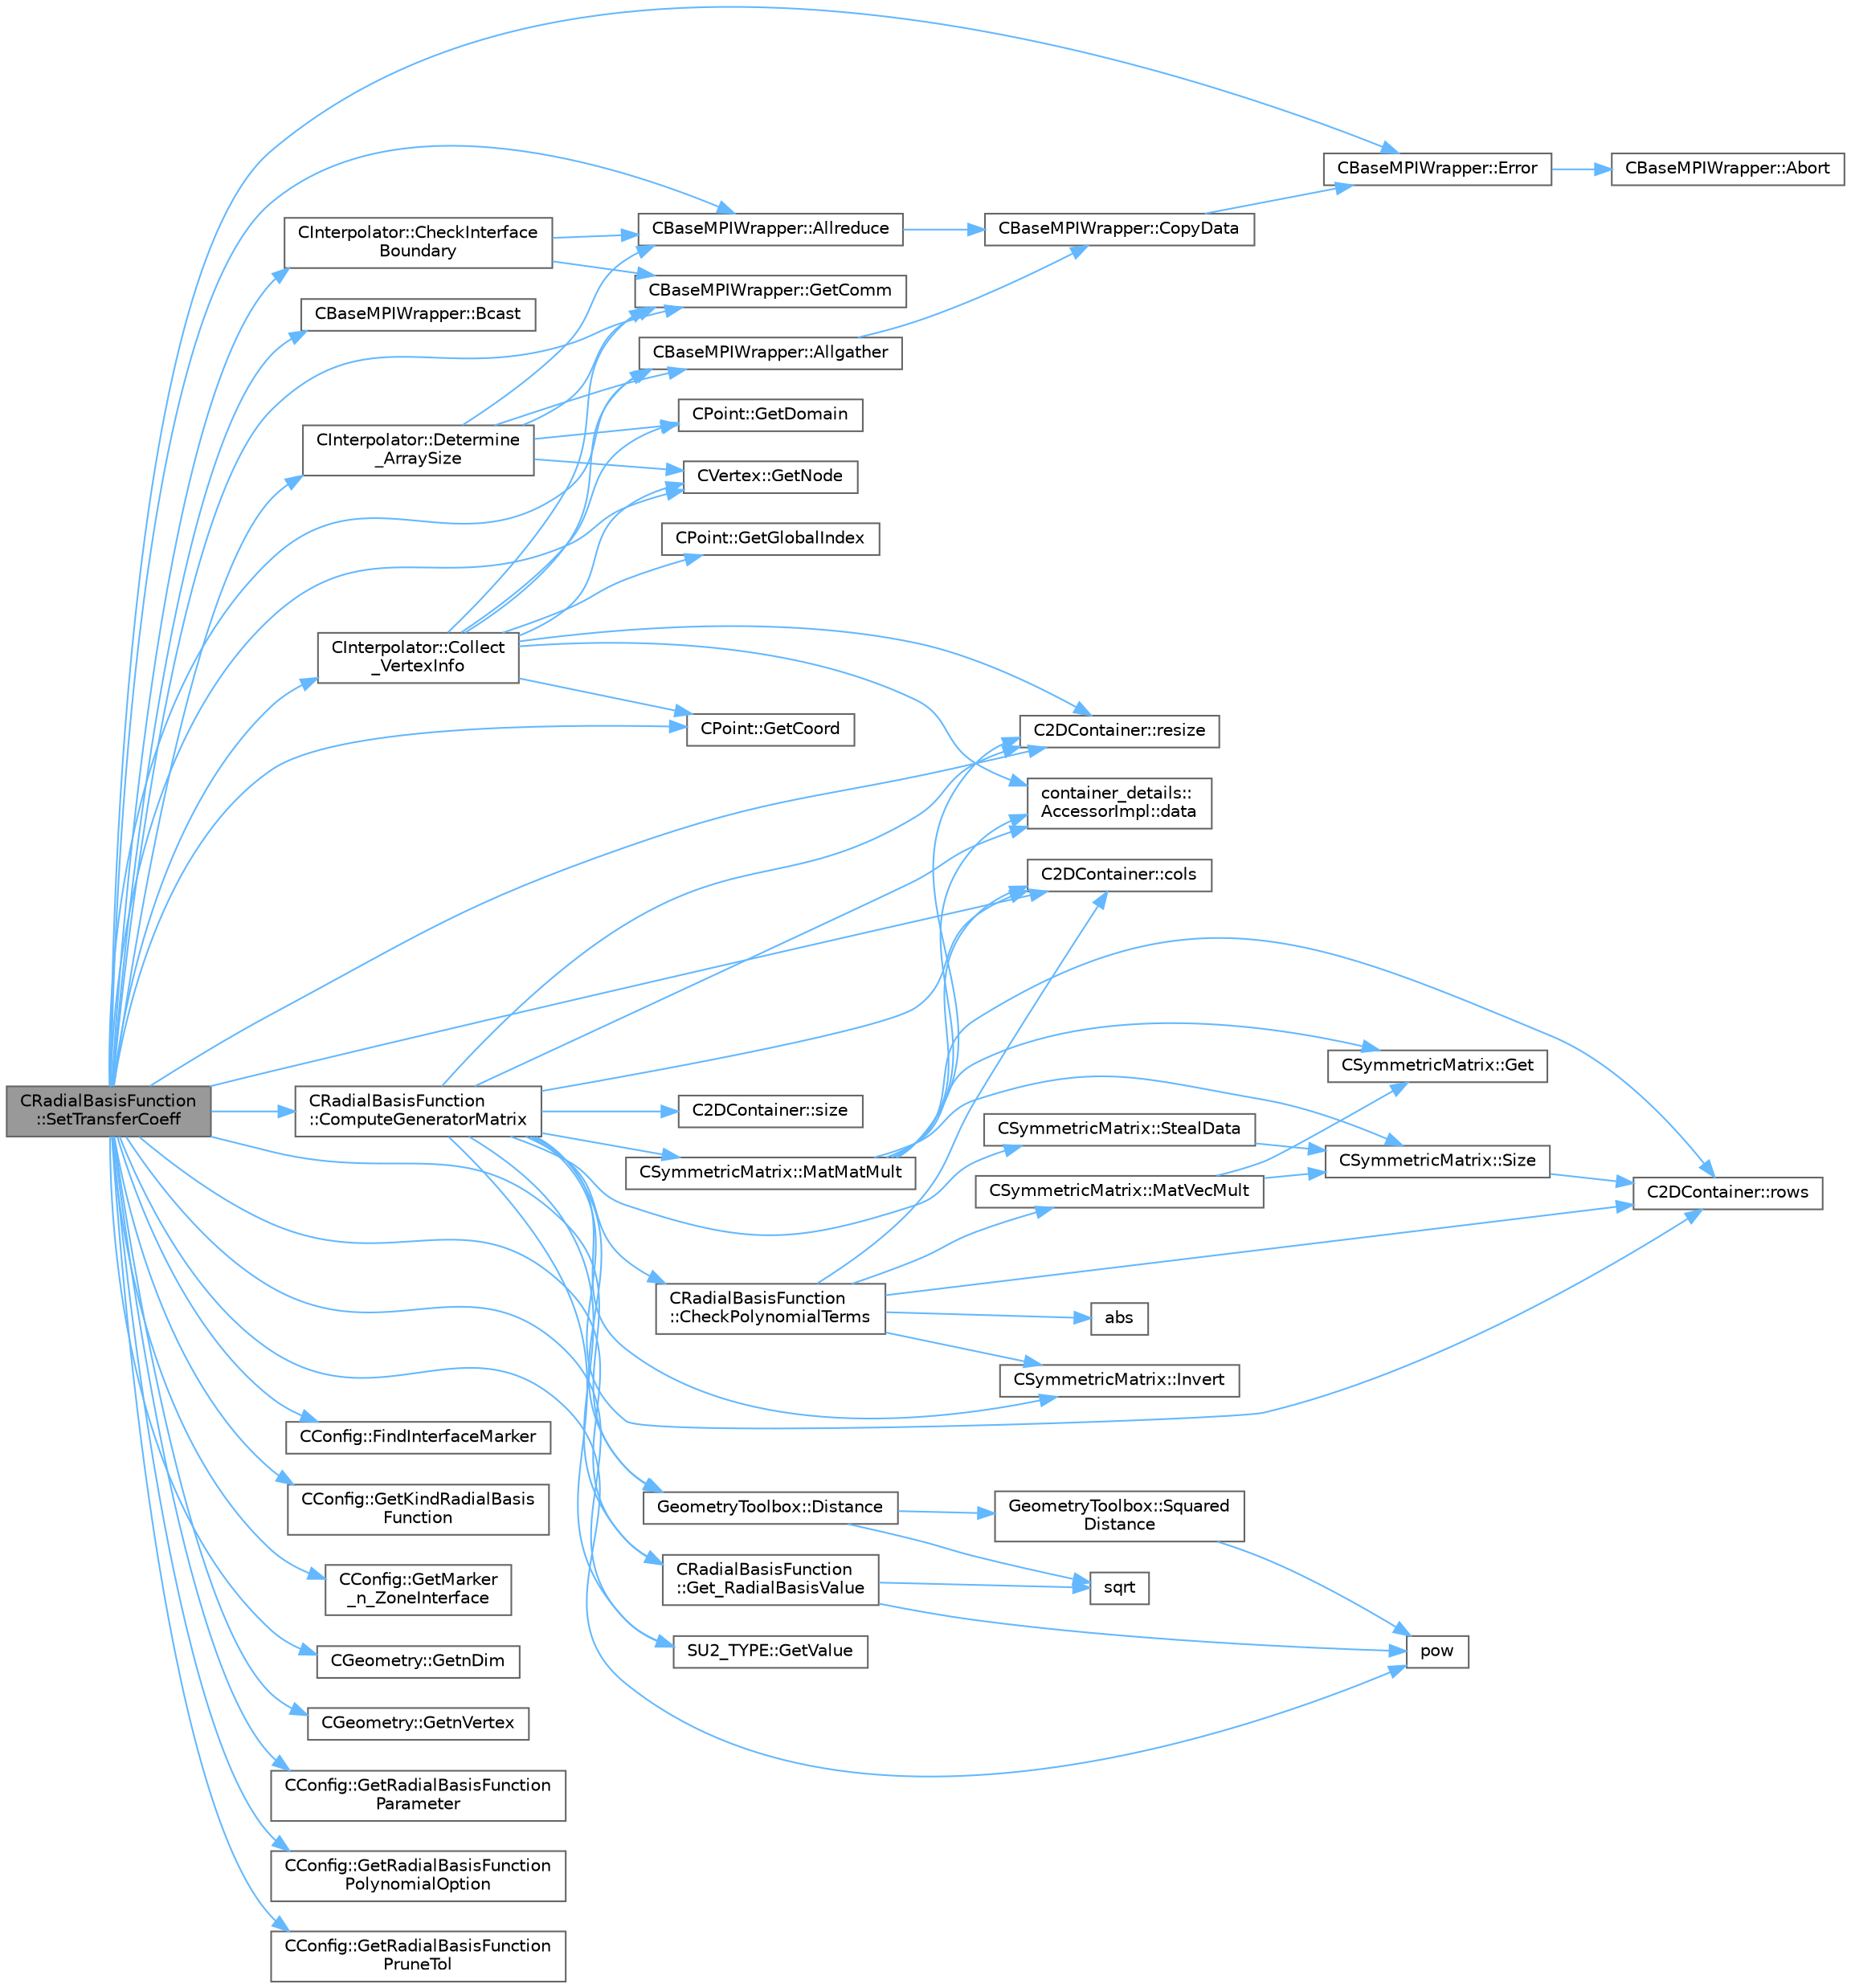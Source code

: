 digraph "CRadialBasisFunction::SetTransferCoeff"
{
 // LATEX_PDF_SIZE
  bgcolor="transparent";
  edge [fontname=Helvetica,fontsize=10,labelfontname=Helvetica,labelfontsize=10];
  node [fontname=Helvetica,fontsize=10,shape=box,height=0.2,width=0.4];
  rankdir="LR";
  Node1 [id="Node000001",label="CRadialBasisFunction\l::SetTransferCoeff",height=0.2,width=0.4,color="gray40", fillcolor="grey60", style="filled", fontcolor="black",tooltip="Set up transfer matrix defining relation between two meshes."];
  Node1 -> Node2 [id="edge1_Node000001_Node000002",color="steelblue1",style="solid",tooltip=" "];
  Node2 [id="Node000002",label="CBaseMPIWrapper::Allgather",height=0.2,width=0.4,color="grey40", fillcolor="white", style="filled",URL="$classCBaseMPIWrapper.html#a137ef06ade0c4f94d2a61f9b8817b6a7",tooltip=" "];
  Node2 -> Node3 [id="edge2_Node000002_Node000003",color="steelblue1",style="solid",tooltip=" "];
  Node3 [id="Node000003",label="CBaseMPIWrapper::CopyData",height=0.2,width=0.4,color="grey40", fillcolor="white", style="filled",URL="$classCBaseMPIWrapper.html#a3c28692a4cab67ad0f81d18273db3d23",tooltip=" "];
  Node3 -> Node4 [id="edge3_Node000003_Node000004",color="steelblue1",style="solid",tooltip=" "];
  Node4 [id="Node000004",label="CBaseMPIWrapper::Error",height=0.2,width=0.4,color="grey40", fillcolor="white", style="filled",URL="$classCBaseMPIWrapper.html#a04457c47629bda56704e6a8804833eeb",tooltip=" "];
  Node4 -> Node5 [id="edge4_Node000004_Node000005",color="steelblue1",style="solid",tooltip=" "];
  Node5 [id="Node000005",label="CBaseMPIWrapper::Abort",height=0.2,width=0.4,color="grey40", fillcolor="white", style="filled",URL="$classCBaseMPIWrapper.html#af7297d861dca86b45cf561b6ab642e8f",tooltip=" "];
  Node1 -> Node6 [id="edge5_Node000001_Node000006",color="steelblue1",style="solid",tooltip=" "];
  Node6 [id="Node000006",label="CBaseMPIWrapper::Allreduce",height=0.2,width=0.4,color="grey40", fillcolor="white", style="filled",URL="$classCBaseMPIWrapper.html#a381d4b3738c09d92ee1ae9f89715b541",tooltip=" "];
  Node6 -> Node3 [id="edge6_Node000006_Node000003",color="steelblue1",style="solid",tooltip=" "];
  Node1 -> Node7 [id="edge7_Node000001_Node000007",color="steelblue1",style="solid",tooltip=" "];
  Node7 [id="Node000007",label="CBaseMPIWrapper::Bcast",height=0.2,width=0.4,color="grey40", fillcolor="white", style="filled",URL="$classCBaseMPIWrapper.html#a0db599277ab9197511cfd263b4da10f8",tooltip=" "];
  Node1 -> Node8 [id="edge8_Node000001_Node000008",color="steelblue1",style="solid",tooltip=" "];
  Node8 [id="Node000008",label="CInterpolator::CheckInterface\lBoundary",height=0.2,width=0.4,color="grey40", fillcolor="white", style="filled",URL="$classCInterpolator.html#a9c2a32da64f71f2a572432aea04a74bf",tooltip="Check whether an interface should be processed or not, i.e. if it is part of the zones."];
  Node8 -> Node6 [id="edge9_Node000008_Node000006",color="steelblue1",style="solid",tooltip=" "];
  Node8 -> Node9 [id="edge10_Node000008_Node000009",color="steelblue1",style="solid",tooltip=" "];
  Node9 [id="Node000009",label="CBaseMPIWrapper::GetComm",height=0.2,width=0.4,color="grey40", fillcolor="white", style="filled",URL="$classCBaseMPIWrapper.html#a8154391fc3522954802889d81d4ef5da",tooltip=" "];
  Node1 -> Node10 [id="edge11_Node000001_Node000010",color="steelblue1",style="solid",tooltip=" "];
  Node10 [id="Node000010",label="CInterpolator::Collect\l_VertexInfo",height=0.2,width=0.4,color="grey40", fillcolor="white", style="filled",URL="$classCInterpolator.html#aa979af5b55b5e841d4e4bc1465c5e644",tooltip="Collect and communicate vertex info: coord, global point."];
  Node10 -> Node2 [id="edge12_Node000010_Node000002",color="steelblue1",style="solid",tooltip=" "];
  Node10 -> Node11 [id="edge13_Node000010_Node000011",color="steelblue1",style="solid",tooltip=" "];
  Node11 [id="Node000011",label="container_details::\lAccessorImpl::data",height=0.2,width=0.4,color="grey40", fillcolor="white", style="filled",URL="$classcontainer__details_1_1AccessorImpl.html#a25b798e6041a085aa19399d0047b6a91",tooltip=" "];
  Node10 -> Node9 [id="edge14_Node000010_Node000009",color="steelblue1",style="solid",tooltip=" "];
  Node10 -> Node12 [id="edge15_Node000010_Node000012",color="steelblue1",style="solid",tooltip=" "];
  Node12 [id="Node000012",label="CPoint::GetCoord",height=0.2,width=0.4,color="grey40", fillcolor="white", style="filled",URL="$classCPoint.html#ab16c29dd03911529cd73bf467c313179",tooltip="Get the coordinates dor the control volume."];
  Node10 -> Node13 [id="edge16_Node000010_Node000013",color="steelblue1",style="solid",tooltip=" "];
  Node13 [id="Node000013",label="CPoint::GetDomain",height=0.2,width=0.4,color="grey40", fillcolor="white", style="filled",URL="$classCPoint.html#aa58a27b602e47ddcad22ae74a5c6bc81",tooltip="For parallel computation, its indicates if a point must be computed or not."];
  Node10 -> Node14 [id="edge17_Node000010_Node000014",color="steelblue1",style="solid",tooltip=" "];
  Node14 [id="Node000014",label="CPoint::GetGlobalIndex",height=0.2,width=0.4,color="grey40", fillcolor="white", style="filled",URL="$classCPoint.html#a8a53865a92d645b1b74c4d817b4aae10",tooltip="Get the global index in a parallel computation."];
  Node10 -> Node15 [id="edge18_Node000010_Node000015",color="steelblue1",style="solid",tooltip=" "];
  Node15 [id="Node000015",label="CVertex::GetNode",height=0.2,width=0.4,color="grey40", fillcolor="white", style="filled",URL="$classCVertex.html#ad568da06e7191358d3a09a1bee71cdb5",tooltip="Get the node of the vertex."];
  Node10 -> Node16 [id="edge19_Node000010_Node000016",color="steelblue1",style="solid",tooltip=" "];
  Node16 [id="Node000016",label="C2DContainer::resize",height=0.2,width=0.4,color="grey40", fillcolor="white", style="filled",URL="$classC2DContainer.html#a39929b060c72565b4ab19c3a391bb8e6",tooltip="Request a change of size."];
  Node1 -> Node17 [id="edge20_Node000001_Node000017",color="steelblue1",style="solid",tooltip=" "];
  Node17 [id="Node000017",label="C2DContainer::cols",height=0.2,width=0.4,color="grey40", fillcolor="white", style="filled",URL="$classC2DContainer.html#ab6d9161cd08887f034322ebcbc3deb12",tooltip=" "];
  Node1 -> Node18 [id="edge21_Node000001_Node000018",color="steelblue1",style="solid",tooltip=" "];
  Node18 [id="Node000018",label="CRadialBasisFunction\l::ComputeGeneratorMatrix",height=0.2,width=0.4,color="grey40", fillcolor="white", style="filled",URL="$classCRadialBasisFunction.html#a2af4b57e0f1738a776fdcdcf1be79bf9",tooltip="Compute the RBF \"generator\" matrix with or without polynomial terms."];
  Node18 -> Node19 [id="edge22_Node000018_Node000019",color="steelblue1",style="solid",tooltip=" "];
  Node19 [id="Node000019",label="CRadialBasisFunction\l::CheckPolynomialTerms",height=0.2,width=0.4,color="grey40", fillcolor="white", style="filled",URL="$classCRadialBasisFunction.html#acb85b2dcb15592710a123cd6cc3b6318",tooltip="If the polynomial term is included in the interpolation, and the points lie on a plane,..."];
  Node19 -> Node20 [id="edge23_Node000019_Node000020",color="steelblue1",style="solid",tooltip=" "];
  Node20 [id="Node000020",label="abs",height=0.2,width=0.4,color="grey40", fillcolor="white", style="filled",URL="$group__SIMD.html#gaf7650d08e2a58ed700276ddc70f72f96",tooltip=" "];
  Node19 -> Node17 [id="edge24_Node000019_Node000017",color="steelblue1",style="solid",tooltip=" "];
  Node19 -> Node21 [id="edge25_Node000019_Node000021",color="steelblue1",style="solid",tooltip=" "];
  Node21 [id="Node000021",label="CSymmetricMatrix::Invert",height=0.2,width=0.4,color="grey40", fillcolor="white", style="filled",URL="$classCSymmetricMatrix.html#a226d6d78097c20c3e3b06de6a5103405",tooltip=" "];
  Node19 -> Node22 [id="edge26_Node000019_Node000022",color="steelblue1",style="solid",tooltip=" "];
  Node22 [id="Node000022",label="CSymmetricMatrix::MatVecMult",height=0.2,width=0.4,color="grey40", fillcolor="white", style="filled",URL="$classCSymmetricMatrix.html#a133eb094e8f94297c53e592b8917b803",tooltip=" "];
  Node22 -> Node23 [id="edge27_Node000022_Node000023",color="steelblue1",style="solid",tooltip=" "];
  Node23 [id="Node000023",label="CSymmetricMatrix::Get",height=0.2,width=0.4,color="grey40", fillcolor="white", style="filled",URL="$classCSymmetricMatrix.html#a4b5881171146f9a92ad2e50204c122b7",tooltip=" "];
  Node22 -> Node24 [id="edge28_Node000022_Node000024",color="steelblue1",style="solid",tooltip=" "];
  Node24 [id="Node000024",label="CSymmetricMatrix::Size",height=0.2,width=0.4,color="grey40", fillcolor="white", style="filled",URL="$classCSymmetricMatrix.html#af477e6335954547a391398ac8a46754c",tooltip=" "];
  Node24 -> Node25 [id="edge29_Node000024_Node000025",color="steelblue1",style="solid",tooltip=" "];
  Node25 [id="Node000025",label="C2DContainer::rows",height=0.2,width=0.4,color="grey40", fillcolor="white", style="filled",URL="$classC2DContainer.html#ae383e99c56a27231333d71dfb8810623",tooltip=" "];
  Node19 -> Node25 [id="edge30_Node000019_Node000025",color="steelblue1",style="solid",tooltip=" "];
  Node18 -> Node17 [id="edge31_Node000018_Node000017",color="steelblue1",style="solid",tooltip=" "];
  Node18 -> Node11 [id="edge32_Node000018_Node000011",color="steelblue1",style="solid",tooltip=" "];
  Node18 -> Node26 [id="edge33_Node000018_Node000026",color="steelblue1",style="solid",tooltip=" "];
  Node26 [id="Node000026",label="GeometryToolbox::Distance",height=0.2,width=0.4,color="grey40", fillcolor="white", style="filled",URL="$group__GeometryToolbox.html#ga600fb4ee993ae4c3b985082d51994881",tooltip=" "];
  Node26 -> Node27 [id="edge34_Node000026_Node000027",color="steelblue1",style="solid",tooltip=" "];
  Node27 [id="Node000027",label="sqrt",height=0.2,width=0.4,color="grey40", fillcolor="white", style="filled",URL="$group__SIMD.html#ga54a1925ab40fb4249ea255072520de35",tooltip=" "];
  Node26 -> Node28 [id="edge35_Node000026_Node000028",color="steelblue1",style="solid",tooltip=" "];
  Node28 [id="Node000028",label="GeometryToolbox::Squared\lDistance",height=0.2,width=0.4,color="grey40", fillcolor="white", style="filled",URL="$group__GeometryToolbox.html#ga3db86410486389a5cda59b3d0ab17f66",tooltip=" "];
  Node28 -> Node29 [id="edge36_Node000028_Node000029",color="steelblue1",style="solid",tooltip=" "];
  Node29 [id="Node000029",label="pow",height=0.2,width=0.4,color="grey40", fillcolor="white", style="filled",URL="$group__SIMD.html#ga768cbdeba8e4567257959378fba27f17",tooltip=" "];
  Node18 -> Node30 [id="edge37_Node000018_Node000030",color="steelblue1",style="solid",tooltip=" "];
  Node30 [id="Node000030",label="CRadialBasisFunction\l::Get_RadialBasisValue",height=0.2,width=0.4,color="grey40", fillcolor="white", style="filled",URL="$classCRadialBasisFunction.html#aaf6bf78e55f20b5a8a6a68024ba99ff7",tooltip="Compute the value of a radial basis function, this is static so it can be re-used."];
  Node30 -> Node29 [id="edge38_Node000030_Node000029",color="steelblue1",style="solid",tooltip=" "];
  Node30 -> Node27 [id="edge39_Node000030_Node000027",color="steelblue1",style="solid",tooltip=" "];
  Node18 -> Node31 [id="edge40_Node000018_Node000031",color="steelblue1",style="solid",tooltip=" "];
  Node31 [id="Node000031",label="SU2_TYPE::GetValue",height=0.2,width=0.4,color="grey40", fillcolor="white", style="filled",URL="$namespaceSU2__TYPE.html#adf52a59d6f4e578f7915ec9abbf7cb22",tooltip="Get the (primitive) value of the datatype (needs to be specialized for active types)."];
  Node18 -> Node21 [id="edge41_Node000018_Node000021",color="steelblue1",style="solid",tooltip=" "];
  Node18 -> Node32 [id="edge42_Node000018_Node000032",color="steelblue1",style="solid",tooltip=" "];
  Node32 [id="Node000032",label="CSymmetricMatrix::MatMatMult",height=0.2,width=0.4,color="grey40", fillcolor="white", style="filled",URL="$classCSymmetricMatrix.html#aaf18d5329bf4959d6000c3a5cf2f65b3",tooltip=" "];
  Node32 -> Node17 [id="edge43_Node000032_Node000017",color="steelblue1",style="solid",tooltip=" "];
  Node32 -> Node11 [id="edge44_Node000032_Node000011",color="steelblue1",style="solid",tooltip=" "];
  Node32 -> Node23 [id="edge45_Node000032_Node000023",color="steelblue1",style="solid",tooltip=" "];
  Node32 -> Node16 [id="edge46_Node000032_Node000016",color="steelblue1",style="solid",tooltip=" "];
  Node32 -> Node25 [id="edge47_Node000032_Node000025",color="steelblue1",style="solid",tooltip=" "];
  Node32 -> Node24 [id="edge48_Node000032_Node000024",color="steelblue1",style="solid",tooltip=" "];
  Node18 -> Node16 [id="edge49_Node000018_Node000016",color="steelblue1",style="solid",tooltip=" "];
  Node18 -> Node25 [id="edge50_Node000018_Node000025",color="steelblue1",style="solid",tooltip=" "];
  Node18 -> Node33 [id="edge51_Node000018_Node000033",color="steelblue1",style="solid",tooltip=" "];
  Node33 [id="Node000033",label="C2DContainer::size",height=0.2,width=0.4,color="grey40", fillcolor="white", style="filled",URL="$classC2DContainer.html#a8278113dbcf54123f9852e7e44583759",tooltip=" "];
  Node18 -> Node34 [id="edge52_Node000018_Node000034",color="steelblue1",style="solid",tooltip=" "];
  Node34 [id="Node000034",label="CSymmetricMatrix::StealData",height=0.2,width=0.4,color="grey40", fillcolor="white", style="filled",URL="$classCSymmetricMatrix.html#a9434e566a80175295469512f3842225e",tooltip=" "];
  Node34 -> Node24 [id="edge53_Node000034_Node000024",color="steelblue1",style="solid",tooltip=" "];
  Node1 -> Node35 [id="edge54_Node000001_Node000035",color="steelblue1",style="solid",tooltip=" "];
  Node35 [id="Node000035",label="CInterpolator::Determine\l_ArraySize",height=0.2,width=0.4,color="grey40", fillcolor="white", style="filled",URL="$classCInterpolator.html#ae172af44fdeaab02740a3feee56c6c02",tooltip="Determine array sizes used to collect and send coordinate and global point information."];
  Node35 -> Node2 [id="edge55_Node000035_Node000002",color="steelblue1",style="solid",tooltip=" "];
  Node35 -> Node6 [id="edge56_Node000035_Node000006",color="steelblue1",style="solid",tooltip=" "];
  Node35 -> Node9 [id="edge57_Node000035_Node000009",color="steelblue1",style="solid",tooltip=" "];
  Node35 -> Node13 [id="edge58_Node000035_Node000013",color="steelblue1",style="solid",tooltip=" "];
  Node35 -> Node15 [id="edge59_Node000035_Node000015",color="steelblue1",style="solid",tooltip=" "];
  Node1 -> Node26 [id="edge60_Node000001_Node000026",color="steelblue1",style="solid",tooltip=" "];
  Node1 -> Node4 [id="edge61_Node000001_Node000004",color="steelblue1",style="solid",tooltip=" "];
  Node1 -> Node36 [id="edge62_Node000001_Node000036",color="steelblue1",style="solid",tooltip=" "];
  Node36 [id="Node000036",label="CConfig::FindInterfaceMarker",height=0.2,width=0.4,color="grey40", fillcolor="white", style="filled",URL="$classCConfig.html#a662505c242a7c84016e6f58467501908",tooltip="Find the marker index (if any) that is part of a given interface pair."];
  Node1 -> Node30 [id="edge63_Node000001_Node000030",color="steelblue1",style="solid",tooltip=" "];
  Node1 -> Node9 [id="edge64_Node000001_Node000009",color="steelblue1",style="solid",tooltip=" "];
  Node1 -> Node12 [id="edge65_Node000001_Node000012",color="steelblue1",style="solid",tooltip=" "];
  Node1 -> Node37 [id="edge66_Node000001_Node000037",color="steelblue1",style="solid",tooltip=" "];
  Node37 [id="Node000037",label="CConfig::GetKindRadialBasis\lFunction",height=0.2,width=0.4,color="grey40", fillcolor="white", style="filled",URL="$classCConfig.html#ad6b7a762edb182ade119311d0d525537",tooltip="Get the basis function to use for radial basis function interpolation for FSI."];
  Node1 -> Node38 [id="edge67_Node000001_Node000038",color="steelblue1",style="solid",tooltip=" "];
  Node38 [id="Node000038",label="CConfig::GetMarker\l_n_ZoneInterface",height=0.2,width=0.4,color="grey40", fillcolor="white", style="filled",URL="$classCConfig.html#a7b750ac75536d32d586928e11ba14277",tooltip="Get the number of FSI interface markers val_marker."];
  Node1 -> Node39 [id="edge68_Node000001_Node000039",color="steelblue1",style="solid",tooltip=" "];
  Node39 [id="Node000039",label="CGeometry::GetnDim",height=0.2,width=0.4,color="grey40", fillcolor="white", style="filled",URL="$classCGeometry.html#ace7f7fe876f629f5bd5f92d4805a1a4b",tooltip="Get number of coordinates."];
  Node1 -> Node15 [id="edge69_Node000001_Node000015",color="steelblue1",style="solid",tooltip=" "];
  Node1 -> Node40 [id="edge70_Node000001_Node000040",color="steelblue1",style="solid",tooltip=" "];
  Node40 [id="Node000040",label="CGeometry::GetnVertex",height=0.2,width=0.4,color="grey40", fillcolor="white", style="filled",URL="$classCGeometry.html#a00b7f7e71ff42bd38f39147366dd093a",tooltip="Get number of vertices."];
  Node1 -> Node41 [id="edge71_Node000001_Node000041",color="steelblue1",style="solid",tooltip=" "];
  Node41 [id="Node000041",label="CConfig::GetRadialBasisFunction\lParameter",height=0.2,width=0.4,color="grey40", fillcolor="white", style="filled",URL="$classCConfig.html#a4f4bcbce9181ccf03341dd79d47dd45a",tooltip="Get the basis function radius to use for radial basis function interpolation for FSI."];
  Node1 -> Node42 [id="edge72_Node000001_Node000042",color="steelblue1",style="solid",tooltip=" "];
  Node42 [id="Node000042",label="CConfig::GetRadialBasisFunction\lPolynomialOption",height=0.2,width=0.4,color="grey40", fillcolor="white", style="filled",URL="$classCConfig.html#aa11f570ac8fd26a6704c10f004eed77f",tooltip="Get option of whether to use polynomial terms in Radial Basis Function interpolation."];
  Node1 -> Node43 [id="edge73_Node000001_Node000043",color="steelblue1",style="solid",tooltip=" "];
  Node43 [id="Node000043",label="CConfig::GetRadialBasisFunction\lPruneTol",height=0.2,width=0.4,color="grey40", fillcolor="white", style="filled",URL="$classCConfig.html#ae6586979185c7a8402ad170bd1efff66",tooltip="Get the tolerance used to prune the interpolation matrix (making it sparser)."];
  Node1 -> Node31 [id="edge74_Node000001_Node000031",color="steelblue1",style="solid",tooltip=" "];
  Node1 -> Node29 [id="edge75_Node000001_Node000029",color="steelblue1",style="solid",tooltip=" "];
  Node1 -> Node16 [id="edge76_Node000001_Node000016",color="steelblue1",style="solid",tooltip=" "];
}
